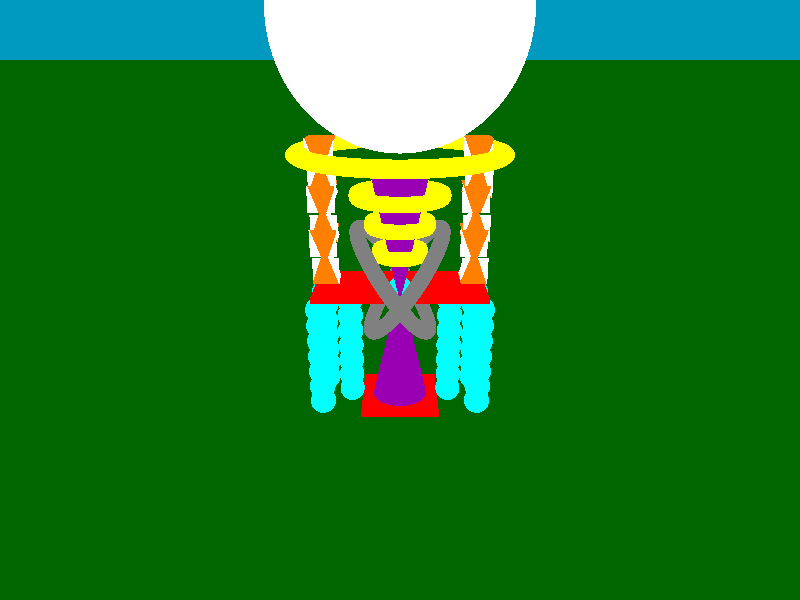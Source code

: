 ///////////////////////////////////////////////////////////////////////////////////////////////
//Logan Traynor
//9/21/15
//StatueFile.pov - my attempt at a cool looking statue that attempts to incorporate everything
//         that I have learned thus far. I was not attempting to recreate anything specific,
//         I was simply making things that I thought would look cool. I tried hard to make a
//         pyramid shape by using a cube and then differencing invisible cubes from the sides 
//         of it at an angle, however this did not work out and playing around with the rota-
//         tions proved exceedingly frustrating. I do however think I know where I went wrong
//         and perhaps I will pin down the technique in a dedicated file   
//
//P.S. feel free to play around with the camera angle, some of them are weird!
//////////////////////////////////////////////////////////////////////////////////////////////




//////////////////////////////////////
//variables on variables


//central cones of the statue  
#declare coolCone = cone {
    <0,11,-1> //point 1
    0.2     //radius of point 1   
    <0,0.5,0> // point 2
    2.5       //radius of point 2
    texture {
        pigment {
            rgb<0.6,0,0.7>
        }
    
    }
}

//cubes used as the platforms
#declare coolCube = box {
    <-3.5,0,-3.5>
    <3.5,0.5,3.5>
    texture {
        pigment {
            rgb<1,0,0>
        }
    }
}

//spheres that make up the sphere pillars and there is also one in the very center (you may have missed it)
#declare superSphere = sphere {
    <0,0,0>
    1.15   //radius 
    texture {
        pigment {
            rgb<0,1,1>
        }
    }
}    

//toruses used for the "X" shape around the center
#declare terrificTorus = torus {
    5.5 //outer radius
    0.65 //inner radius
    //translate <0,0.5,0>
    texture {
        pigment {
            rgb <0.5,0.5,0.5>
        }
    }
}

//the golden rings that circle the top cone
#declare goldenTorus = torus {
    5.5 //outer radius
    0.65 //inner radius
    //translate <0,0.5,0>
    texture {
        pigment {
            rgb <1,1,0>
        }
    }
}

//glorious sphere pillars
#declare spherePillar = union {
    
    #declare index = 10;
    #while (index >= 1)
        object {
            superSphere
            translate<0,index,0>
        }
    
        #declare index = index - 1.5;  
    #end
}

//cube I used in my attempted pyramids
#declare cubeForPyramid = box {
    <0,0,0>
    <2.3, 2.3, 2.3>
    texture {
        pigment {
            rgb<1,0.5,0>
        }
    }
}
  
//invisible cubes to help make the pyramids  
#declare invisibleCube = box {
    <0,0,0>
    <5, 5, 5>
    texture {
        pigment {
            rgbf<1,1,1,1>
        }
    }
}

//i tried, but couldnt quite get it...
#declare pyramidAttempt = difference {    
    object { 
        cubeForPyramid
        translate <0,10,0>
    }
    object {
        invisibleCube
        translate <-8.5,9,0>
        rotate<0,0,-20>
        scale <1,1,1>

    }
    object {
        invisibleCube
        translate <5.5,8,0> 
        rotate<0,0,20>
        
    }
} 


//one pyramidAttempt atop another
#declare doublePyramid = union {
    object {
        pyramidAttempt
    }
    object {
        pyramidAttempt
        rotate<0,0,180>
        translate<2.15,24.75,0>
    }
}

//pillar or doublePyramids ****I kinda got lazy with this code and just modified the loop from my sphere pillars so it came out like crap****
#declare pyramidPillar = union {
    #declare index = 4;
    #while (index >= 1)
        object {
            doublePyramid
            translate<0,3*index,0>
        }
    
        #declare index = index - 1.25;  
    #end 
} 

//the almighty sphere
#declare megaSphere = sphere {
    <0,0,0>
    10   //radius 
    texture {
        pigment {
            rgb<1,1,1>
        }
    }
}       

  
///////////////////////////////////
//background lightsource and ground
  
background {
    rgb<0,0.6,0.75>
}           

  
light_source {
    <-10,20,0> //location
    rgb<1,1,1>
}  
  
  
light_source {
    <10,20,0> //location
    rgb<1,1,1>
}    


light_source {
    <0,20,-10> //location
    rgb<1,1,1>
} 

 
light_source {
    <0,20,10> //location
    rgb<1,1,1>
}   
 
 
light_source {
    <0,5,10> //location
    rgb<1,1,1>
}    

light_source {
    <0,5,-10> //location
    rgb<1,1,1>
}    
 
camera {
    location<0,30,-50>
    look_at <0,10,0>
}
 
  
plane {
    <0,1,0> //normal vector
    0 //distance from origin
    texture {
        pigment {
            rgb<0,0.4,0>
        }
    }
}  


///////////////////////////////// 
//base and cone hourglass

object {
    coolCube
}


object {
    coolCone
} 

object {
    coolCone
    rotate<0,0,180>  
    translate<0,22,0>
} 

//////////////////////////////////
//make the platforms
object {
    coolCube
    translate<-4,11,0> 
}

object {
    coolCube
    translate<4,11,0>
}    

//ball in the center
object {
    superSphere
    translate<0,11,0>
} 


///////////////////////////////////
//torus rings

object {
    terrificTorus
    rotate <0,0,55> 
    translate <0.5,12,0>
    
} 

object {
    terrificTorus
    rotate <0,0,-55>
    translate <-0.5,12,0>
}

object {
    goldenTorus
    translate <0,19.5,0> 
    scale <0.7,0,0.7> 
}

object {
    goldenTorus
    translate <0,17,0>
    scale <0.5,0,0.5>
}   

object {
    goldenTorus
    translate <0,14.5,0>
    scale <0.4,0,0.4>
}

object {
    goldenTorus
    translate <0,23,0>
    scale <1.5,0,1.5>
}

///////////////////////////////////  
//make the sphere Pillars

object {
    spherePillar
    translate<-4.5,0,0>
}
                                 
object { 
    spherePillar
    translate<4.5,0,0>
}

object {
    spherePillar
    translate<-7,0,2.25>
}

object {
    spherePillar
    translate<7,0,2.25>
}

object {
    spherePillar
    translate<-7,0,-2.25>
}

object {
    spherePillar
    translate<7,0,-2.25>
}

/////////////////////////////////////
//try out the pyramids
    

object {
    pyramidPillar
    translate<-7.5,-2.5,-1.15>  
}

object {
    pyramidPillar
    translate <5.25,-2.5,-1.15>
}
//didnt really work


////////////////////////////////////
//the almighty sphere

object {
    megaSphere
    translate <0,33,0>
}